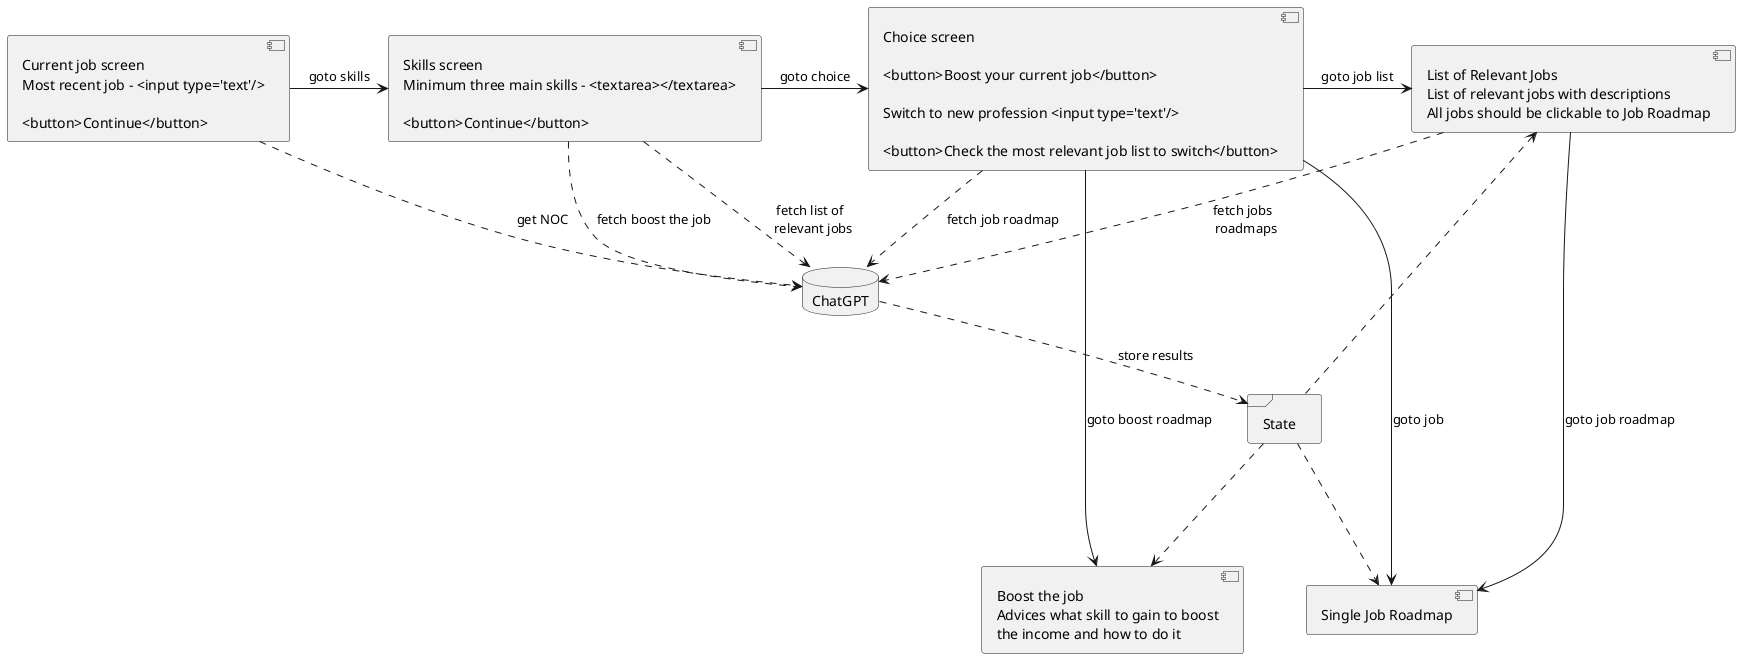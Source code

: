@startuml JobRouteSimpleWireframe
component currentJob [
  Current job screen
  Most recent job - <input type='text'/>

  <button>Continue</button>
]

component skills [
  Skills screen
Minimum three main skills - <textarea></textarea>

  <button>Continue</button>
]

component choice [
  Choice screen

  <button>Boost your current job</button>

  Switch to new profession <input type='text'/>

  <button>Check the most relevant job list to switch</button>
]

component boost [
  Boost the job
  Advices what skill to gain to boost
  the income and how to do it
]

component relevantJobs [
  List of Relevant Jobs
  List of relevant jobs with descriptions
  All jobs should be clickable to Job Roadmap
]

component jobRoadmap [
Single Job Roadmap
]

database chatgpt [
  ChatGPT
]

frame state [
  State
]

currentJob ..> chatgpt : get NOC

chatgpt ..> state : store results

relevantJobs ..> chatgpt : fetch jobs \n roadmaps 

skills ..> chatgpt : fetch boost the job
skills ..> chatgpt : fetch list of \n relevant jobs 

choice ..> chatgpt : fetch job roadmap

state ...> jobRoadmap
state ...> relevantJobs
state ...> boost

currentJob -> skills : goto skills
skills -> choice : goto choice
relevantJobs --> jobRoadmap : goto job roadmap
choice --> boost : goto boost roadmap
choice -> relevantJobs : goto job list
choice -> jobRoadmap : goto job


@enduml